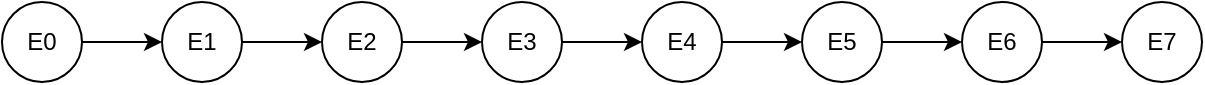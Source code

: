 <mxfile version="20.5.3" type="github">
  <diagram id="IYc-EeCkCWbLkypRfb7z" name="Page-1">
    <mxGraphModel dx="399" dy="716" grid="1" gridSize="10" guides="1" tooltips="1" connect="1" arrows="1" fold="1" page="1" pageScale="1" pageWidth="2339" pageHeight="3300" math="0" shadow="0">
      <root>
        <mxCell id="0" />
        <mxCell id="1" parent="0" />
        <mxCell id="dCmdMeFQFRfdLefA6usg-4" value="" style="edgeStyle=orthogonalEdgeStyle;rounded=0;orthogonalLoop=1;jettySize=auto;html=1;" edge="1" parent="1" source="dCmdMeFQFRfdLefA6usg-2" target="dCmdMeFQFRfdLefA6usg-3">
          <mxGeometry relative="1" as="geometry" />
        </mxCell>
        <mxCell id="dCmdMeFQFRfdLefA6usg-2" value="E0" style="ellipse;whiteSpace=wrap;html=1;aspect=fixed;" vertex="1" parent="1">
          <mxGeometry x="120" y="400" width="40" height="40" as="geometry" />
        </mxCell>
        <mxCell id="dCmdMeFQFRfdLefA6usg-6" value="" style="edgeStyle=orthogonalEdgeStyle;rounded=0;orthogonalLoop=1;jettySize=auto;html=1;" edge="1" parent="1" source="dCmdMeFQFRfdLefA6usg-3" target="dCmdMeFQFRfdLefA6usg-5">
          <mxGeometry relative="1" as="geometry" />
        </mxCell>
        <mxCell id="dCmdMeFQFRfdLefA6usg-3" value="E1" style="ellipse;whiteSpace=wrap;html=1;aspect=fixed;" vertex="1" parent="1">
          <mxGeometry x="200" y="400" width="40" height="40" as="geometry" />
        </mxCell>
        <mxCell id="dCmdMeFQFRfdLefA6usg-8" value="" style="edgeStyle=orthogonalEdgeStyle;rounded=0;orthogonalLoop=1;jettySize=auto;html=1;" edge="1" parent="1" source="dCmdMeFQFRfdLefA6usg-5" target="dCmdMeFQFRfdLefA6usg-7">
          <mxGeometry relative="1" as="geometry" />
        </mxCell>
        <mxCell id="dCmdMeFQFRfdLefA6usg-5" value="E2" style="ellipse;whiteSpace=wrap;html=1;aspect=fixed;" vertex="1" parent="1">
          <mxGeometry x="280" y="400" width="40" height="40" as="geometry" />
        </mxCell>
        <mxCell id="dCmdMeFQFRfdLefA6usg-10" value="" style="edgeStyle=orthogonalEdgeStyle;rounded=0;orthogonalLoop=1;jettySize=auto;html=1;" edge="1" parent="1" source="dCmdMeFQFRfdLefA6usg-7" target="dCmdMeFQFRfdLefA6usg-9">
          <mxGeometry relative="1" as="geometry" />
        </mxCell>
        <mxCell id="dCmdMeFQFRfdLefA6usg-7" value="E3" style="ellipse;whiteSpace=wrap;html=1;aspect=fixed;" vertex="1" parent="1">
          <mxGeometry x="360" y="400" width="40" height="40" as="geometry" />
        </mxCell>
        <mxCell id="dCmdMeFQFRfdLefA6usg-12" value="" style="edgeStyle=orthogonalEdgeStyle;rounded=0;orthogonalLoop=1;jettySize=auto;html=1;" edge="1" parent="1" source="dCmdMeFQFRfdLefA6usg-9" target="dCmdMeFQFRfdLefA6usg-11">
          <mxGeometry relative="1" as="geometry" />
        </mxCell>
        <mxCell id="dCmdMeFQFRfdLefA6usg-9" value="E4" style="ellipse;whiteSpace=wrap;html=1;aspect=fixed;" vertex="1" parent="1">
          <mxGeometry x="440" y="400" width="40" height="40" as="geometry" />
        </mxCell>
        <mxCell id="dCmdMeFQFRfdLefA6usg-14" value="" style="edgeStyle=orthogonalEdgeStyle;rounded=0;orthogonalLoop=1;jettySize=auto;html=1;" edge="1" parent="1" source="dCmdMeFQFRfdLefA6usg-11" target="dCmdMeFQFRfdLefA6usg-13">
          <mxGeometry relative="1" as="geometry" />
        </mxCell>
        <mxCell id="dCmdMeFQFRfdLefA6usg-11" value="E5" style="ellipse;whiteSpace=wrap;html=1;aspect=fixed;" vertex="1" parent="1">
          <mxGeometry x="520" y="400" width="40" height="40" as="geometry" />
        </mxCell>
        <mxCell id="dCmdMeFQFRfdLefA6usg-16" value="" style="edgeStyle=orthogonalEdgeStyle;rounded=0;orthogonalLoop=1;jettySize=auto;html=1;" edge="1" parent="1" source="dCmdMeFQFRfdLefA6usg-13" target="dCmdMeFQFRfdLefA6usg-15">
          <mxGeometry relative="1" as="geometry" />
        </mxCell>
        <mxCell id="dCmdMeFQFRfdLefA6usg-13" value="E6" style="ellipse;whiteSpace=wrap;html=1;aspect=fixed;" vertex="1" parent="1">
          <mxGeometry x="600" y="400" width="40" height="40" as="geometry" />
        </mxCell>
        <mxCell id="dCmdMeFQFRfdLefA6usg-15" value="E7" style="ellipse;whiteSpace=wrap;html=1;aspect=fixed;" vertex="1" parent="1">
          <mxGeometry x="680" y="400" width="40" height="40" as="geometry" />
        </mxCell>
      </root>
    </mxGraphModel>
  </diagram>
</mxfile>
